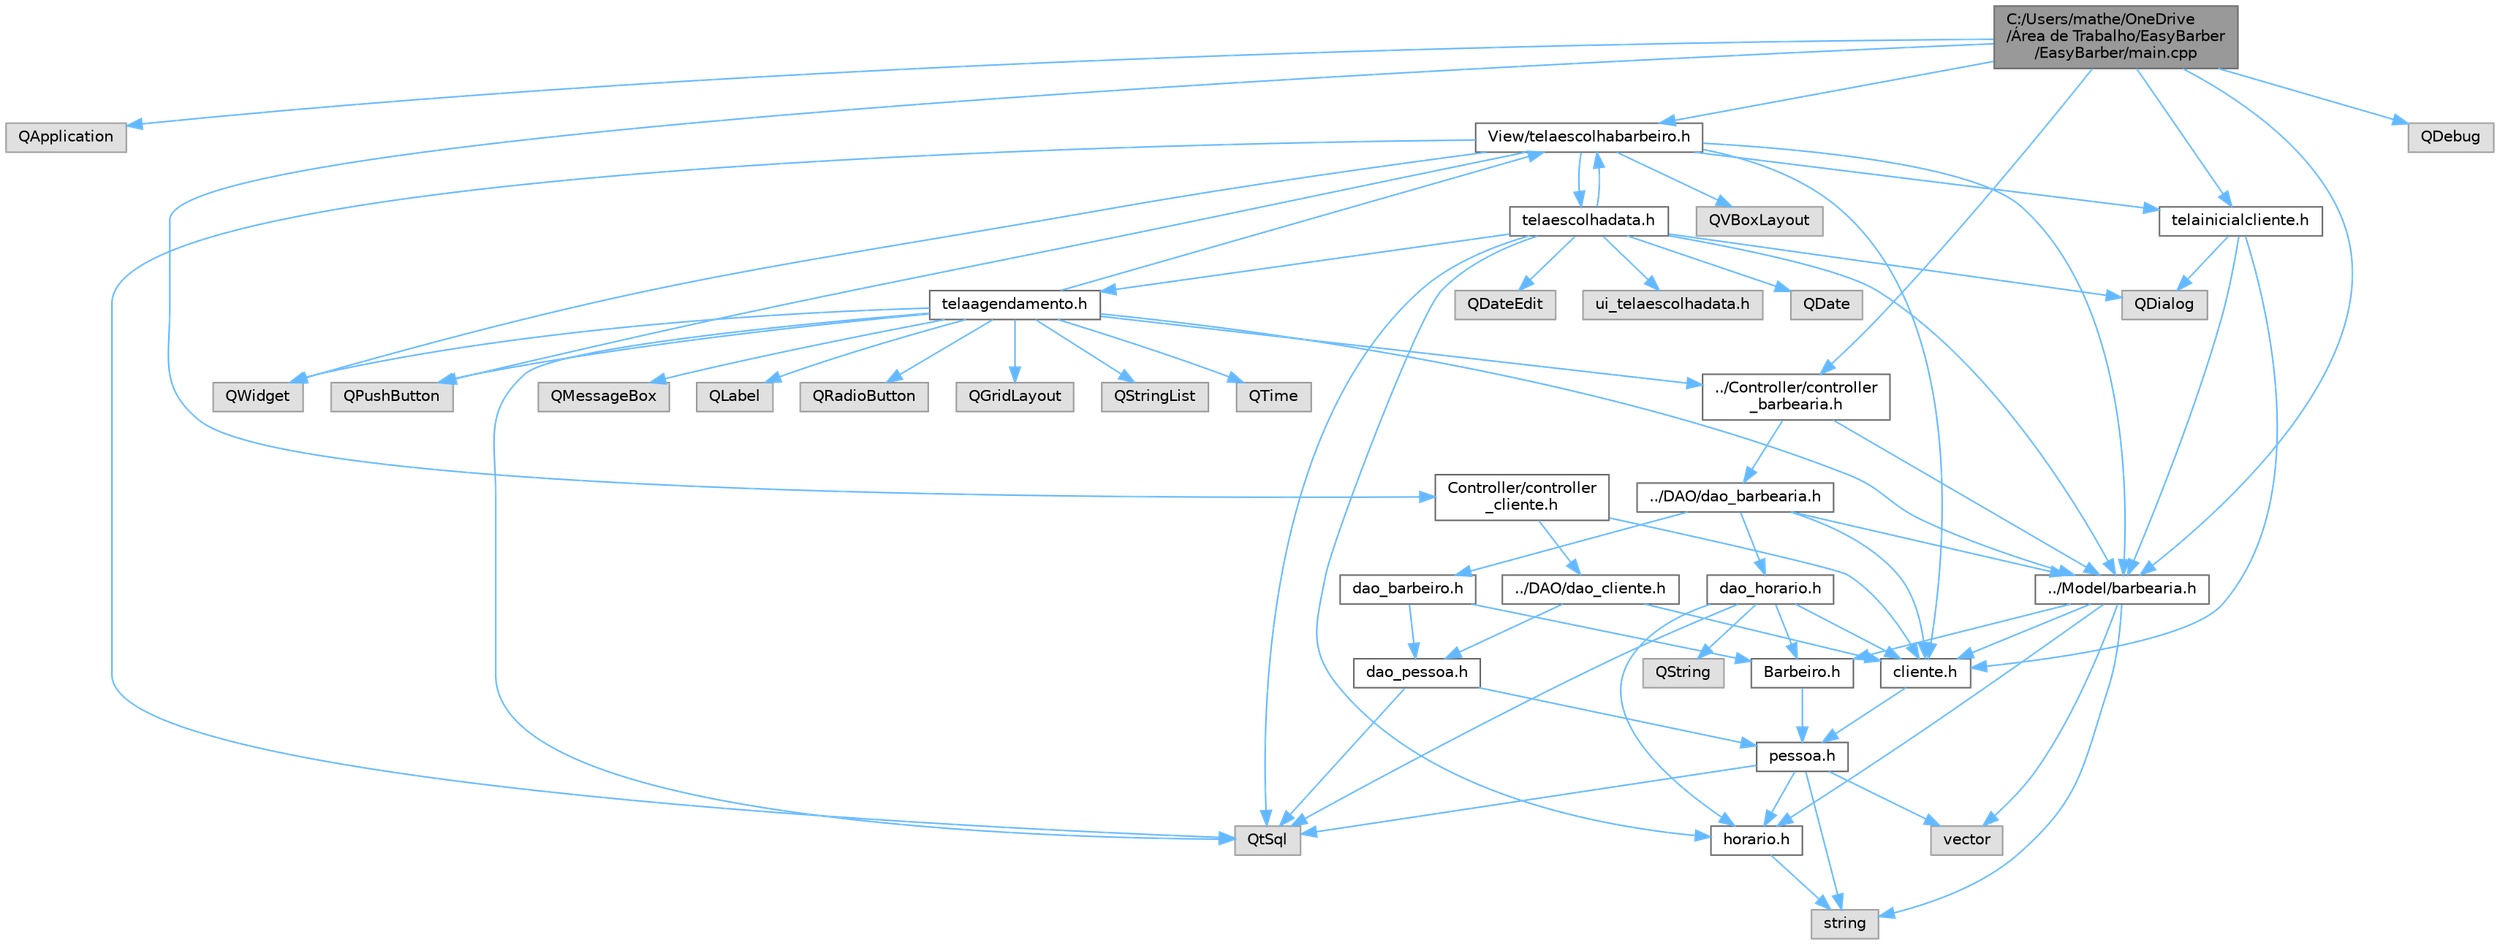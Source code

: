 digraph "C:/Users/mathe/OneDrive/Área de Trabalho/EasyBarber/EasyBarber/main.cpp"
{
 // LATEX_PDF_SIZE
  bgcolor="transparent";
  edge [fontname=Helvetica,fontsize=10,labelfontname=Helvetica,labelfontsize=10];
  node [fontname=Helvetica,fontsize=10,shape=box,height=0.2,width=0.4];
  Node1 [id="Node000001",label="C:/Users/mathe/OneDrive\l/Área de Trabalho/EasyBarber\l/EasyBarber/main.cpp",height=0.2,width=0.4,color="gray40", fillcolor="grey60", style="filled", fontcolor="black",tooltip=" "];
  Node1 -> Node2 [id="edge1_Node000001_Node000002",color="steelblue1",style="solid",tooltip=" "];
  Node2 [id="Node000002",label="QApplication",height=0.2,width=0.4,color="grey60", fillcolor="#E0E0E0", style="filled",tooltip=" "];
  Node1 -> Node3 [id="edge2_Node000001_Node000003",color="steelblue1",style="solid",tooltip=" "];
  Node3 [id="Node000003",label="View/telaescolhabarbeiro.h",height=0.2,width=0.4,color="grey40", fillcolor="white", style="filled",URL="$telaescolhabarbeiro_8h.html",tooltip=" "];
  Node3 -> Node4 [id="edge3_Node000003_Node000004",color="steelblue1",style="solid",tooltip=" "];
  Node4 [id="Node000004",label="QWidget",height=0.2,width=0.4,color="grey60", fillcolor="#E0E0E0", style="filled",tooltip=" "];
  Node3 -> Node5 [id="edge4_Node000003_Node000005",color="steelblue1",style="solid",tooltip=" "];
  Node5 [id="Node000005",label="QVBoxLayout",height=0.2,width=0.4,color="grey60", fillcolor="#E0E0E0", style="filled",tooltip=" "];
  Node3 -> Node6 [id="edge5_Node000003_Node000006",color="steelblue1",style="solid",tooltip=" "];
  Node6 [id="Node000006",label="QPushButton",height=0.2,width=0.4,color="grey60", fillcolor="#E0E0E0", style="filled",tooltip=" "];
  Node3 -> Node7 [id="edge6_Node000003_Node000007",color="steelblue1",style="solid",tooltip=" "];
  Node7 [id="Node000007",label="QtSql",height=0.2,width=0.4,color="grey60", fillcolor="#E0E0E0", style="filled",tooltip=" "];
  Node3 -> Node8 [id="edge7_Node000003_Node000008",color="steelblue1",style="solid",tooltip=" "];
  Node8 [id="Node000008",label="../Model/barbearia.h",height=0.2,width=0.4,color="grey40", fillcolor="white", style="filled",URL="$barbearia_8h.html",tooltip=" "];
  Node8 -> Node9 [id="edge8_Node000008_Node000009",color="steelblue1",style="solid",tooltip=" "];
  Node9 [id="Node000009",label="string",height=0.2,width=0.4,color="grey60", fillcolor="#E0E0E0", style="filled",tooltip=" "];
  Node8 -> Node10 [id="edge9_Node000008_Node000010",color="steelblue1",style="solid",tooltip=" "];
  Node10 [id="Node000010",label="vector",height=0.2,width=0.4,color="grey60", fillcolor="#E0E0E0", style="filled",tooltip=" "];
  Node8 -> Node11 [id="edge10_Node000008_Node000011",color="steelblue1",style="solid",tooltip=" "];
  Node11 [id="Node000011",label="Barbeiro.h",height=0.2,width=0.4,color="grey40", fillcolor="white", style="filled",URL="$_barbeiro_8h.html",tooltip=" "];
  Node11 -> Node12 [id="edge11_Node000011_Node000012",color="steelblue1",style="solid",tooltip=" "];
  Node12 [id="Node000012",label="pessoa.h",height=0.2,width=0.4,color="grey40", fillcolor="white", style="filled",URL="$pessoa_8h.html",tooltip=" "];
  Node12 -> Node7 [id="edge12_Node000012_Node000007",color="steelblue1",style="solid",tooltip=" "];
  Node12 -> Node9 [id="edge13_Node000012_Node000009",color="steelblue1",style="solid",tooltip=" "];
  Node12 -> Node10 [id="edge14_Node000012_Node000010",color="steelblue1",style="solid",tooltip=" "];
  Node12 -> Node13 [id="edge15_Node000012_Node000013",color="steelblue1",style="solid",tooltip=" "];
  Node13 [id="Node000013",label="horario.h",height=0.2,width=0.4,color="grey40", fillcolor="white", style="filled",URL="$_horario_8h.html",tooltip=" "];
  Node13 -> Node9 [id="edge16_Node000013_Node000009",color="steelblue1",style="solid",tooltip=" "];
  Node8 -> Node14 [id="edge17_Node000008_Node000014",color="steelblue1",style="solid",tooltip=" "];
  Node14 [id="Node000014",label="cliente.h",height=0.2,width=0.4,color="grey40", fillcolor="white", style="filled",URL="$_cliente_8h.html",tooltip=" "];
  Node14 -> Node12 [id="edge18_Node000014_Node000012",color="steelblue1",style="solid",tooltip=" "];
  Node8 -> Node13 [id="edge19_Node000008_Node000013",color="steelblue1",style="solid",tooltip=" "];
  Node3 -> Node14 [id="edge20_Node000003_Node000014",color="steelblue1",style="solid",tooltip=" "];
  Node3 -> Node15 [id="edge21_Node000003_Node000015",color="steelblue1",style="solid",tooltip=" "];
  Node15 [id="Node000015",label="telaescolhadata.h",height=0.2,width=0.4,color="grey40", fillcolor="white", style="filled",URL="$telaescolhadata_8h.html",tooltip=" "];
  Node15 -> Node8 [id="edge22_Node000015_Node000008",color="steelblue1",style="solid",tooltip=" "];
  Node15 -> Node16 [id="edge23_Node000015_Node000016",color="steelblue1",style="solid",tooltip=" "];
  Node16 [id="Node000016",label="QDialog",height=0.2,width=0.4,color="grey60", fillcolor="#E0E0E0", style="filled",tooltip=" "];
  Node15 -> Node17 [id="edge24_Node000015_Node000017",color="steelblue1",style="solid",tooltip=" "];
  Node17 [id="Node000017",label="QDate",height=0.2,width=0.4,color="grey60", fillcolor="#E0E0E0", style="filled",tooltip=" "];
  Node15 -> Node18 [id="edge25_Node000015_Node000018",color="steelblue1",style="solid",tooltip=" "];
  Node18 [id="Node000018",label="QDateEdit",height=0.2,width=0.4,color="grey60", fillcolor="#E0E0E0", style="filled",tooltip=" "];
  Node15 -> Node7 [id="edge26_Node000015_Node000007",color="steelblue1",style="solid",tooltip=" "];
  Node15 -> Node19 [id="edge27_Node000015_Node000019",color="steelblue1",style="solid",tooltip=" "];
  Node19 [id="Node000019",label="ui_telaescolhadata.h",height=0.2,width=0.4,color="grey60", fillcolor="#E0E0E0", style="filled",tooltip=" "];
  Node15 -> Node13 [id="edge28_Node000015_Node000013",color="steelblue1",style="solid",tooltip=" "];
  Node15 -> Node3 [id="edge29_Node000015_Node000003",color="steelblue1",style="solid",tooltip=" "];
  Node15 -> Node20 [id="edge30_Node000015_Node000020",color="steelblue1",style="solid",tooltip=" "];
  Node20 [id="Node000020",label="telaagendamento.h",height=0.2,width=0.4,color="grey40", fillcolor="white", style="filled",URL="$telaagendamento_8h.html",tooltip=" "];
  Node20 -> Node4 [id="edge31_Node000020_Node000004",color="steelblue1",style="solid",tooltip=" "];
  Node20 -> Node21 [id="edge32_Node000020_Node000021",color="steelblue1",style="solid",tooltip=" "];
  Node21 [id="Node000021",label="QLabel",height=0.2,width=0.4,color="grey60", fillcolor="#E0E0E0", style="filled",tooltip=" "];
  Node20 -> Node22 [id="edge33_Node000020_Node000022",color="steelblue1",style="solid",tooltip=" "];
  Node22 [id="Node000022",label="QRadioButton",height=0.2,width=0.4,color="grey60", fillcolor="#E0E0E0", style="filled",tooltip=" "];
  Node20 -> Node23 [id="edge34_Node000020_Node000023",color="steelblue1",style="solid",tooltip=" "];
  Node23 [id="Node000023",label="QGridLayout",height=0.2,width=0.4,color="grey60", fillcolor="#E0E0E0", style="filled",tooltip=" "];
  Node20 -> Node24 [id="edge35_Node000020_Node000024",color="steelblue1",style="solid",tooltip=" "];
  Node24 [id="Node000024",label="QStringList",height=0.2,width=0.4,color="grey60", fillcolor="#E0E0E0", style="filled",tooltip=" "];
  Node20 -> Node6 [id="edge36_Node000020_Node000006",color="steelblue1",style="solid",tooltip=" "];
  Node20 -> Node25 [id="edge37_Node000020_Node000025",color="steelblue1",style="solid",tooltip=" "];
  Node25 [id="Node000025",label="QTime",height=0.2,width=0.4,color="grey60", fillcolor="#E0E0E0", style="filled",tooltip=" "];
  Node20 -> Node7 [id="edge38_Node000020_Node000007",color="steelblue1",style="solid",tooltip=" "];
  Node20 -> Node8 [id="edge39_Node000020_Node000008",color="steelblue1",style="solid",tooltip=" "];
  Node20 -> Node3 [id="edge40_Node000020_Node000003",color="steelblue1",style="solid",tooltip=" "];
  Node20 -> Node26 [id="edge41_Node000020_Node000026",color="steelblue1",style="solid",tooltip=" "];
  Node26 [id="Node000026",label="QMessageBox",height=0.2,width=0.4,color="grey60", fillcolor="#E0E0E0", style="filled",tooltip=" "];
  Node20 -> Node27 [id="edge42_Node000020_Node000027",color="steelblue1",style="solid",tooltip=" "];
  Node27 [id="Node000027",label="../Controller/controller\l_barbearia.h",height=0.2,width=0.4,color="grey40", fillcolor="white", style="filled",URL="$controller__barbearia_8h.html",tooltip=" "];
  Node27 -> Node8 [id="edge43_Node000027_Node000008",color="steelblue1",style="solid",tooltip=" "];
  Node27 -> Node28 [id="edge44_Node000027_Node000028",color="steelblue1",style="solid",tooltip=" "];
  Node28 [id="Node000028",label="../DAO/dao_barbearia.h",height=0.2,width=0.4,color="grey40", fillcolor="white", style="filled",URL="$dao__barbearia_8h.html",tooltip=" "];
  Node28 -> Node14 [id="edge45_Node000028_Node000014",color="steelblue1",style="solid",tooltip=" "];
  Node28 -> Node8 [id="edge46_Node000028_Node000008",color="steelblue1",style="solid",tooltip=" "];
  Node28 -> Node29 [id="edge47_Node000028_Node000029",color="steelblue1",style="solid",tooltip=" "];
  Node29 [id="Node000029",label="dao_barbeiro.h",height=0.2,width=0.4,color="grey40", fillcolor="white", style="filled",URL="$dao__barbeiro_8h.html",tooltip=" "];
  Node29 -> Node30 [id="edge48_Node000029_Node000030",color="steelblue1",style="solid",tooltip=" "];
  Node30 [id="Node000030",label="dao_pessoa.h",height=0.2,width=0.4,color="grey40", fillcolor="white", style="filled",URL="$dao__pessoa_8h.html",tooltip=" "];
  Node30 -> Node7 [id="edge49_Node000030_Node000007",color="steelblue1",style="solid",tooltip=" "];
  Node30 -> Node12 [id="edge50_Node000030_Node000012",color="steelblue1",style="solid",tooltip=" "];
  Node29 -> Node11 [id="edge51_Node000029_Node000011",color="steelblue1",style="solid",tooltip=" "];
  Node28 -> Node31 [id="edge52_Node000028_Node000031",color="steelblue1",style="solid",tooltip=" "];
  Node31 [id="Node000031",label="dao_horario.h",height=0.2,width=0.4,color="grey40", fillcolor="white", style="filled",URL="$dao__horario_8h.html",tooltip=" "];
  Node31 -> Node7 [id="edge53_Node000031_Node000007",color="steelblue1",style="solid",tooltip=" "];
  Node31 -> Node32 [id="edge54_Node000031_Node000032",color="steelblue1",style="solid",tooltip=" "];
  Node32 [id="Node000032",label="QString",height=0.2,width=0.4,color="grey60", fillcolor="#E0E0E0", style="filled",tooltip=" "];
  Node31 -> Node11 [id="edge55_Node000031_Node000011",color="steelblue1",style="solid",tooltip=" "];
  Node31 -> Node14 [id="edge56_Node000031_Node000014",color="steelblue1",style="solid",tooltip=" "];
  Node31 -> Node13 [id="edge57_Node000031_Node000013",color="steelblue1",style="solid",tooltip=" "];
  Node3 -> Node33 [id="edge58_Node000003_Node000033",color="steelblue1",style="solid",tooltip=" "];
  Node33 [id="Node000033",label="telainicialcliente.h",height=0.2,width=0.4,color="grey40", fillcolor="white", style="filled",URL="$telainicialcliente_8h.html",tooltip=" "];
  Node33 -> Node16 [id="edge59_Node000033_Node000016",color="steelblue1",style="solid",tooltip=" "];
  Node33 -> Node14 [id="edge60_Node000033_Node000014",color="steelblue1",style="solid",tooltip=" "];
  Node33 -> Node8 [id="edge61_Node000033_Node000008",color="steelblue1",style="solid",tooltip=" "];
  Node1 -> Node8 [id="edge62_Node000001_Node000008",color="steelblue1",style="solid",tooltip=" "];
  Node1 -> Node33 [id="edge63_Node000001_Node000033",color="steelblue1",style="solid",tooltip=" "];
  Node1 -> Node34 [id="edge64_Node000001_Node000034",color="steelblue1",style="solid",tooltip=" "];
  Node34 [id="Node000034",label="Controller/controller\l_cliente.h",height=0.2,width=0.4,color="grey40", fillcolor="white", style="filled",URL="$controller__cliente_8h.html",tooltip=" "];
  Node34 -> Node14 [id="edge65_Node000034_Node000014",color="steelblue1",style="solid",tooltip=" "];
  Node34 -> Node35 [id="edge66_Node000034_Node000035",color="steelblue1",style="solid",tooltip=" "];
  Node35 [id="Node000035",label="../DAO/dao_cliente.h",height=0.2,width=0.4,color="grey40", fillcolor="white", style="filled",URL="$dao__cliente_8h.html",tooltip=" "];
  Node35 -> Node14 [id="edge67_Node000035_Node000014",color="steelblue1",style="solid",tooltip=" "];
  Node35 -> Node30 [id="edge68_Node000035_Node000030",color="steelblue1",style="solid",tooltip=" "];
  Node1 -> Node27 [id="edge69_Node000001_Node000027",color="steelblue1",style="solid",tooltip=" "];
  Node1 -> Node36 [id="edge70_Node000001_Node000036",color="steelblue1",style="solid",tooltip=" "];
  Node36 [id="Node000036",label="QDebug",height=0.2,width=0.4,color="grey60", fillcolor="#E0E0E0", style="filled",tooltip=" "];
}
